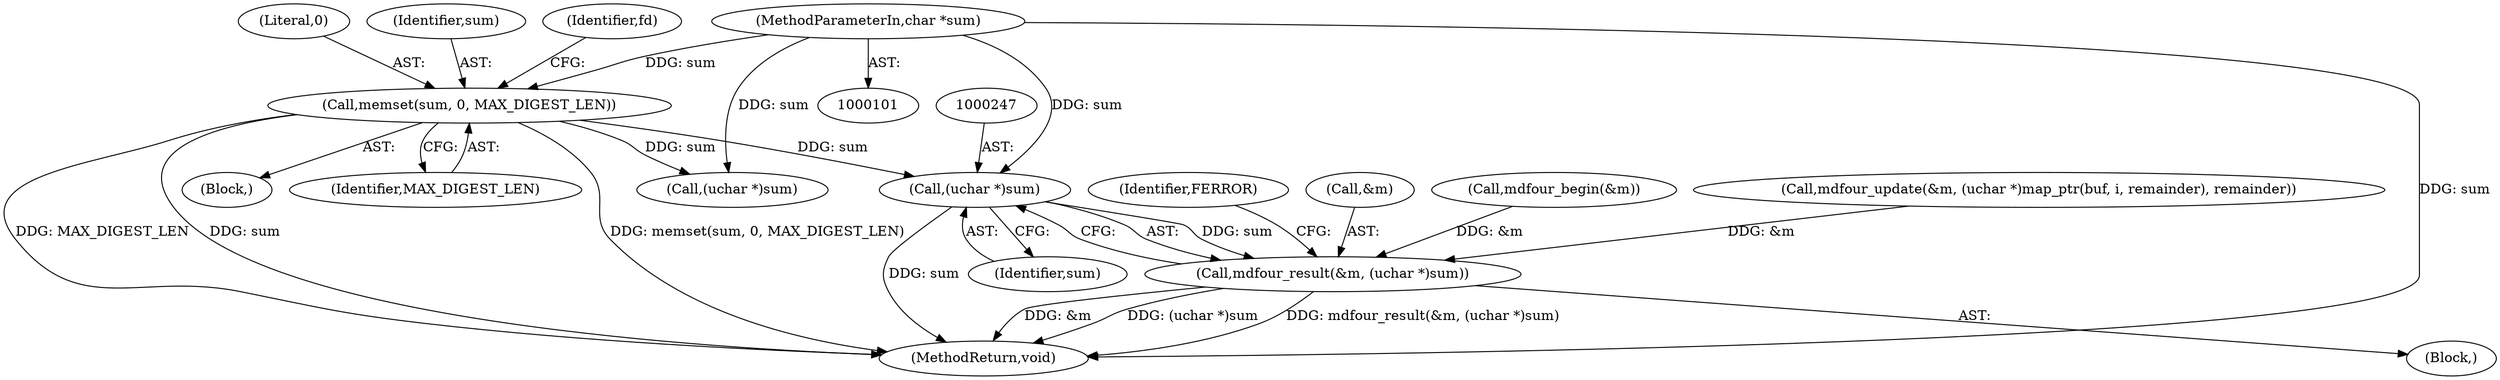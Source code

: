digraph "0_samba_7b8a4ecd6ff9cdf4e5d3850ebf822f1e989255b3_0@pointer" {
"1000246" [label="(Call,(uchar *)sum)"];
"1000117" [label="(Call,memset(sum, 0, MAX_DIGEST_LEN))"];
"1000104" [label="(MethodParameterIn,char *sum)"];
"1000243" [label="(Call,mdfour_result(&m, (uchar *)sum))"];
"1000122" [label="(Identifier,fd)"];
"1000246" [label="(Call,(uchar *)sum)"];
"1000119" [label="(Literal,0)"];
"1000194" [label="(Call,(uchar *)sum)"];
"1000259" [label="(MethodReturn,void)"];
"1000104" [label="(MethodParameterIn,char *sum)"];
"1000105" [label="(Block,)"];
"1000120" [label="(Identifier,MAX_DIGEST_LEN)"];
"1000244" [label="(Call,&m)"];
"1000202" [label="(Call,mdfour_begin(&m))"];
"1000243" [label="(Call,mdfour_result(&m, (uchar *)sum))"];
"1000118" [label="(Identifier,sum)"];
"1000142" [label="(Block,)"];
"1000233" [label="(Call,mdfour_update(&m, (uchar *)map_ptr(buf, i, remainder), remainder))"];
"1000250" [label="(Identifier,FERROR)"];
"1000117" [label="(Call,memset(sum, 0, MAX_DIGEST_LEN))"];
"1000248" [label="(Identifier,sum)"];
"1000246" -> "1000243"  [label="AST: "];
"1000246" -> "1000248"  [label="CFG: "];
"1000247" -> "1000246"  [label="AST: "];
"1000248" -> "1000246"  [label="AST: "];
"1000243" -> "1000246"  [label="CFG: "];
"1000246" -> "1000259"  [label="DDG: sum"];
"1000246" -> "1000243"  [label="DDG: sum"];
"1000117" -> "1000246"  [label="DDG: sum"];
"1000104" -> "1000246"  [label="DDG: sum"];
"1000117" -> "1000105"  [label="AST: "];
"1000117" -> "1000120"  [label="CFG: "];
"1000118" -> "1000117"  [label="AST: "];
"1000119" -> "1000117"  [label="AST: "];
"1000120" -> "1000117"  [label="AST: "];
"1000122" -> "1000117"  [label="CFG: "];
"1000117" -> "1000259"  [label="DDG: sum"];
"1000117" -> "1000259"  [label="DDG: memset(sum, 0, MAX_DIGEST_LEN)"];
"1000117" -> "1000259"  [label="DDG: MAX_DIGEST_LEN"];
"1000104" -> "1000117"  [label="DDG: sum"];
"1000117" -> "1000194"  [label="DDG: sum"];
"1000104" -> "1000101"  [label="AST: "];
"1000104" -> "1000259"  [label="DDG: sum"];
"1000104" -> "1000194"  [label="DDG: sum"];
"1000243" -> "1000142"  [label="AST: "];
"1000244" -> "1000243"  [label="AST: "];
"1000250" -> "1000243"  [label="CFG: "];
"1000243" -> "1000259"  [label="DDG: &m"];
"1000243" -> "1000259"  [label="DDG: (uchar *)sum"];
"1000243" -> "1000259"  [label="DDG: mdfour_result(&m, (uchar *)sum)"];
"1000202" -> "1000243"  [label="DDG: &m"];
"1000233" -> "1000243"  [label="DDG: &m"];
}
